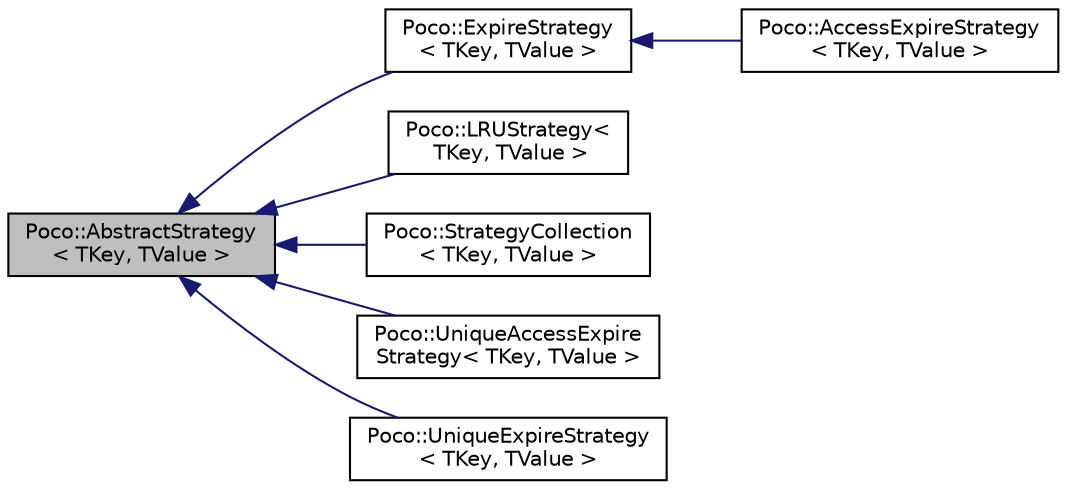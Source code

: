 digraph "Poco::AbstractStrategy&lt; TKey, TValue &gt;"
{
 // LATEX_PDF_SIZE
  edge [fontname="Helvetica",fontsize="10",labelfontname="Helvetica",labelfontsize="10"];
  node [fontname="Helvetica",fontsize="10",shape=record];
  rankdir="LR";
  Node1 [label="Poco::AbstractStrategy\l\< TKey, TValue \>",height=0.2,width=0.4,color="black", fillcolor="grey75", style="filled", fontcolor="black",tooltip="An AbstractStrategy is the interface for all strategies."];
  Node1 -> Node2 [dir="back",color="midnightblue",fontsize="10",style="solid",fontname="Helvetica"];
  Node2 [label="Poco::ExpireStrategy\l\< TKey, TValue \>",height=0.2,width=0.4,color="black", fillcolor="white", style="filled",URL="$classPoco_1_1ExpireStrategy.html",tooltip="An ExpireStrategy implements time based expiration of cache entries."];
  Node2 -> Node3 [dir="back",color="midnightblue",fontsize="10",style="solid",fontname="Helvetica"];
  Node3 [label="Poco::AccessExpireStrategy\l\< TKey, TValue \>",height=0.2,width=0.4,color="black", fillcolor="white", style="filled",URL="$classPoco_1_1AccessExpireStrategy.html",tooltip="An AccessExpireStrategy implements time and access based expiration of cache entries."];
  Node1 -> Node4 [dir="back",color="midnightblue",fontsize="10",style="solid",fontname="Helvetica"];
  Node4 [label="Poco::LRUStrategy\<\l TKey, TValue \>",height=0.2,width=0.4,color="black", fillcolor="white", style="filled",URL="$classPoco_1_1LRUStrategy.html",tooltip="An LRUStrategy implements least recently used cache replacement."];
  Node1 -> Node5 [dir="back",color="midnightblue",fontsize="10",style="solid",fontname="Helvetica"];
  Node5 [label="Poco::StrategyCollection\l\< TKey, TValue \>",height=0.2,width=0.4,color="black", fillcolor="white", style="filled",URL="$classPoco_1_1StrategyCollection.html",tooltip="An StrategyCollection is a decorator masking n collections as a single one."];
  Node1 -> Node6 [dir="back",color="midnightblue",fontsize="10",style="solid",fontname="Helvetica"];
  Node6 [label="Poco::UniqueAccessExpire\lStrategy\< TKey, TValue \>",height=0.2,width=0.4,color="black", fillcolor="white", style="filled",URL="$classPoco_1_1UniqueAccessExpireStrategy.html",tooltip=" "];
  Node1 -> Node7 [dir="back",color="midnightblue",fontsize="10",style="solid",fontname="Helvetica"];
  Node7 [label="Poco::UniqueExpireStrategy\l\< TKey, TValue \>",height=0.2,width=0.4,color="black", fillcolor="white", style="filled",URL="$classPoco_1_1UniqueExpireStrategy.html",tooltip=" "];
}
